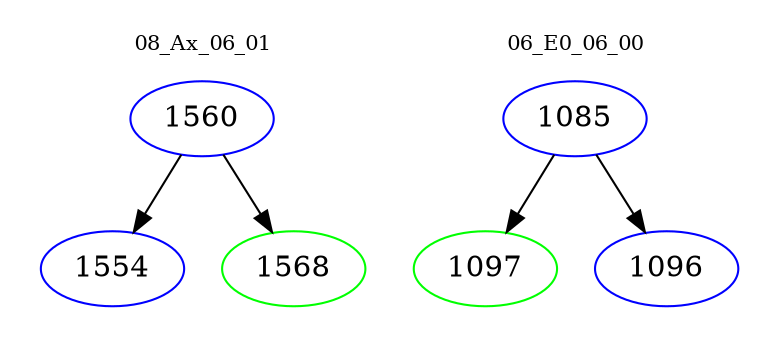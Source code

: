 digraph{
subgraph cluster_0 {
color = white
label = "08_Ax_06_01";
fontsize=10;
T0_1560 [label="1560", color="blue"]
T0_1560 -> T0_1554 [color="black"]
T0_1554 [label="1554", color="blue"]
T0_1560 -> T0_1568 [color="black"]
T0_1568 [label="1568", color="green"]
}
subgraph cluster_1 {
color = white
label = "06_E0_06_00";
fontsize=10;
T1_1085 [label="1085", color="blue"]
T1_1085 -> T1_1097 [color="black"]
T1_1097 [label="1097", color="green"]
T1_1085 -> T1_1096 [color="black"]
T1_1096 [label="1096", color="blue"]
}
}
